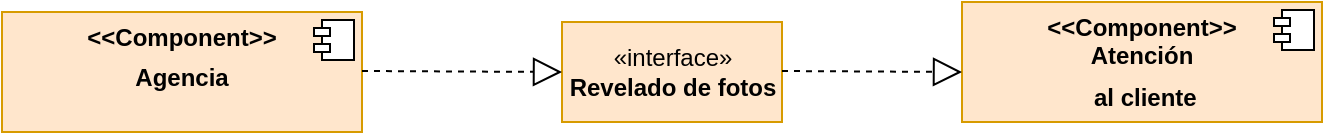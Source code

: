 <mxfile version="20.0.1" type="device"><diagram id="ojTJf4JULF7U3rbJNp9O" name="Page-1"><mxGraphModel dx="975" dy="455" grid="1" gridSize="10" guides="1" tooltips="1" connect="1" arrows="1" fold="1" page="1" pageScale="1" pageWidth="827" pageHeight="1169" math="0" shadow="0"><root><mxCell id="0"/><mxCell id="1" parent="0"/><mxCell id="9WkD0vhNzW_U9O5hEki8-1" value="&lt;p style=&quot;margin:0px;margin-top:6px;text-align:center;&quot;&gt;&lt;b&gt;&amp;lt;&amp;lt;Component&amp;gt;&amp;gt;&lt;/b&gt;&lt;/p&gt;&lt;p style=&quot;margin:0px;margin-top:6px;text-align:center;&quot;&gt;&lt;b&gt;Agencia&lt;/b&gt;&lt;/p&gt;" style="align=left;overflow=fill;html=1;dropTarget=0;fillColor=#ffe6cc;strokeColor=#d79b00;" vertex="1" parent="1"><mxGeometry x="30" y="170" width="180" height="60" as="geometry"/></mxCell><mxCell id="9WkD0vhNzW_U9O5hEki8-2" value="" style="shape=component;jettyWidth=8;jettyHeight=4;" vertex="1" parent="9WkD0vhNzW_U9O5hEki8-1"><mxGeometry x="1" width="20" height="20" relative="1" as="geometry"><mxPoint x="-24" y="4" as="offset"/></mxGeometry></mxCell><mxCell id="9WkD0vhNzW_U9O5hEki8-3" value="«interface»&lt;br&gt;&lt;b&gt;Revelado de fotos&lt;/b&gt;" style="html=1;fillColor=#ffe6cc;strokeColor=#d79b00;" vertex="1" parent="1"><mxGeometry x="310" y="175" width="110" height="50" as="geometry"/></mxCell><mxCell id="9WkD0vhNzW_U9O5hEki8-4" value="&lt;p style=&quot;margin:0px;margin-top:6px;text-align:center;&quot;&gt;&lt;b&gt;&amp;lt;&amp;lt;Component&amp;gt;&amp;gt;&lt;/b&gt;&lt;/p&gt;&lt;div style=&quot;text-align: center;&quot;&gt;&lt;span style=&quot;background-color: initial;&quot;&gt;&lt;b&gt;Atención&lt;/b&gt;&lt;/span&gt;&lt;/div&gt;&lt;p style=&quot;margin:0px;margin-top:6px;text-align:center;&quot;&gt;&lt;b&gt;&amp;nbsp;al cliente&lt;/b&gt;&lt;/p&gt;" style="align=left;overflow=fill;html=1;dropTarget=0;fillColor=#ffe6cc;strokeColor=#d79b00;" vertex="1" parent="1"><mxGeometry x="510" y="165" width="180" height="60" as="geometry"/></mxCell><mxCell id="9WkD0vhNzW_U9O5hEki8-5" value="" style="shape=component;jettyWidth=8;jettyHeight=4;" vertex="1" parent="9WkD0vhNzW_U9O5hEki8-4"><mxGeometry x="1" width="20" height="20" relative="1" as="geometry"><mxPoint x="-24" y="4" as="offset"/></mxGeometry></mxCell><mxCell id="9WkD0vhNzW_U9O5hEki8-6" value="" style="endArrow=block;dashed=1;endFill=0;endSize=12;html=1;rounded=0;" edge="1" parent="1"><mxGeometry width="160" relative="1" as="geometry"><mxPoint x="210" y="199.5" as="sourcePoint"/><mxPoint x="310" y="200" as="targetPoint"/></mxGeometry></mxCell><mxCell id="9WkD0vhNzW_U9O5hEki8-7" value="" style="endArrow=block;dashed=1;endFill=0;endSize=12;html=1;rounded=0;" edge="1" parent="1"><mxGeometry width="160" relative="1" as="geometry"><mxPoint x="420" y="199.5" as="sourcePoint"/><mxPoint x="510" y="200" as="targetPoint"/></mxGeometry></mxCell></root></mxGraphModel></diagram></mxfile>